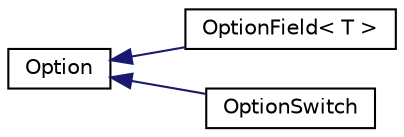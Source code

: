 digraph "Graphical Class Hierarchy"
{
  edge [fontname="Helvetica",fontsize="10",labelfontname="Helvetica",labelfontsize="10"];
  node [fontname="Helvetica",fontsize="10",shape=record];
  rankdir="LR";
  Node1 [label="Option",height=0.2,width=0.4,color="black", fillcolor="white", style="filled",URL="$classOption.html",tooltip="Base class for option/switch. "];
  Node1 -> Node2 [dir="back",color="midnightblue",fontsize="10",style="solid",fontname="Helvetica"];
  Node2 [label="OptionField\< T \>",height=0.2,width=0.4,color="black", fillcolor="white", style="filled",URL="$classOptionField.html",tooltip="Option with an argument of type T, which must be readable by operator>> "];
  Node1 -> Node3 [dir="back",color="midnightblue",fontsize="10",style="solid",fontname="Helvetica"];
  Node3 [label="OptionSwitch",height=0.2,width=0.4,color="black", fillcolor="white", style="filled",URL="$classOptionSwitch.html",tooltip="Option on/off is called a switch. "];
}
